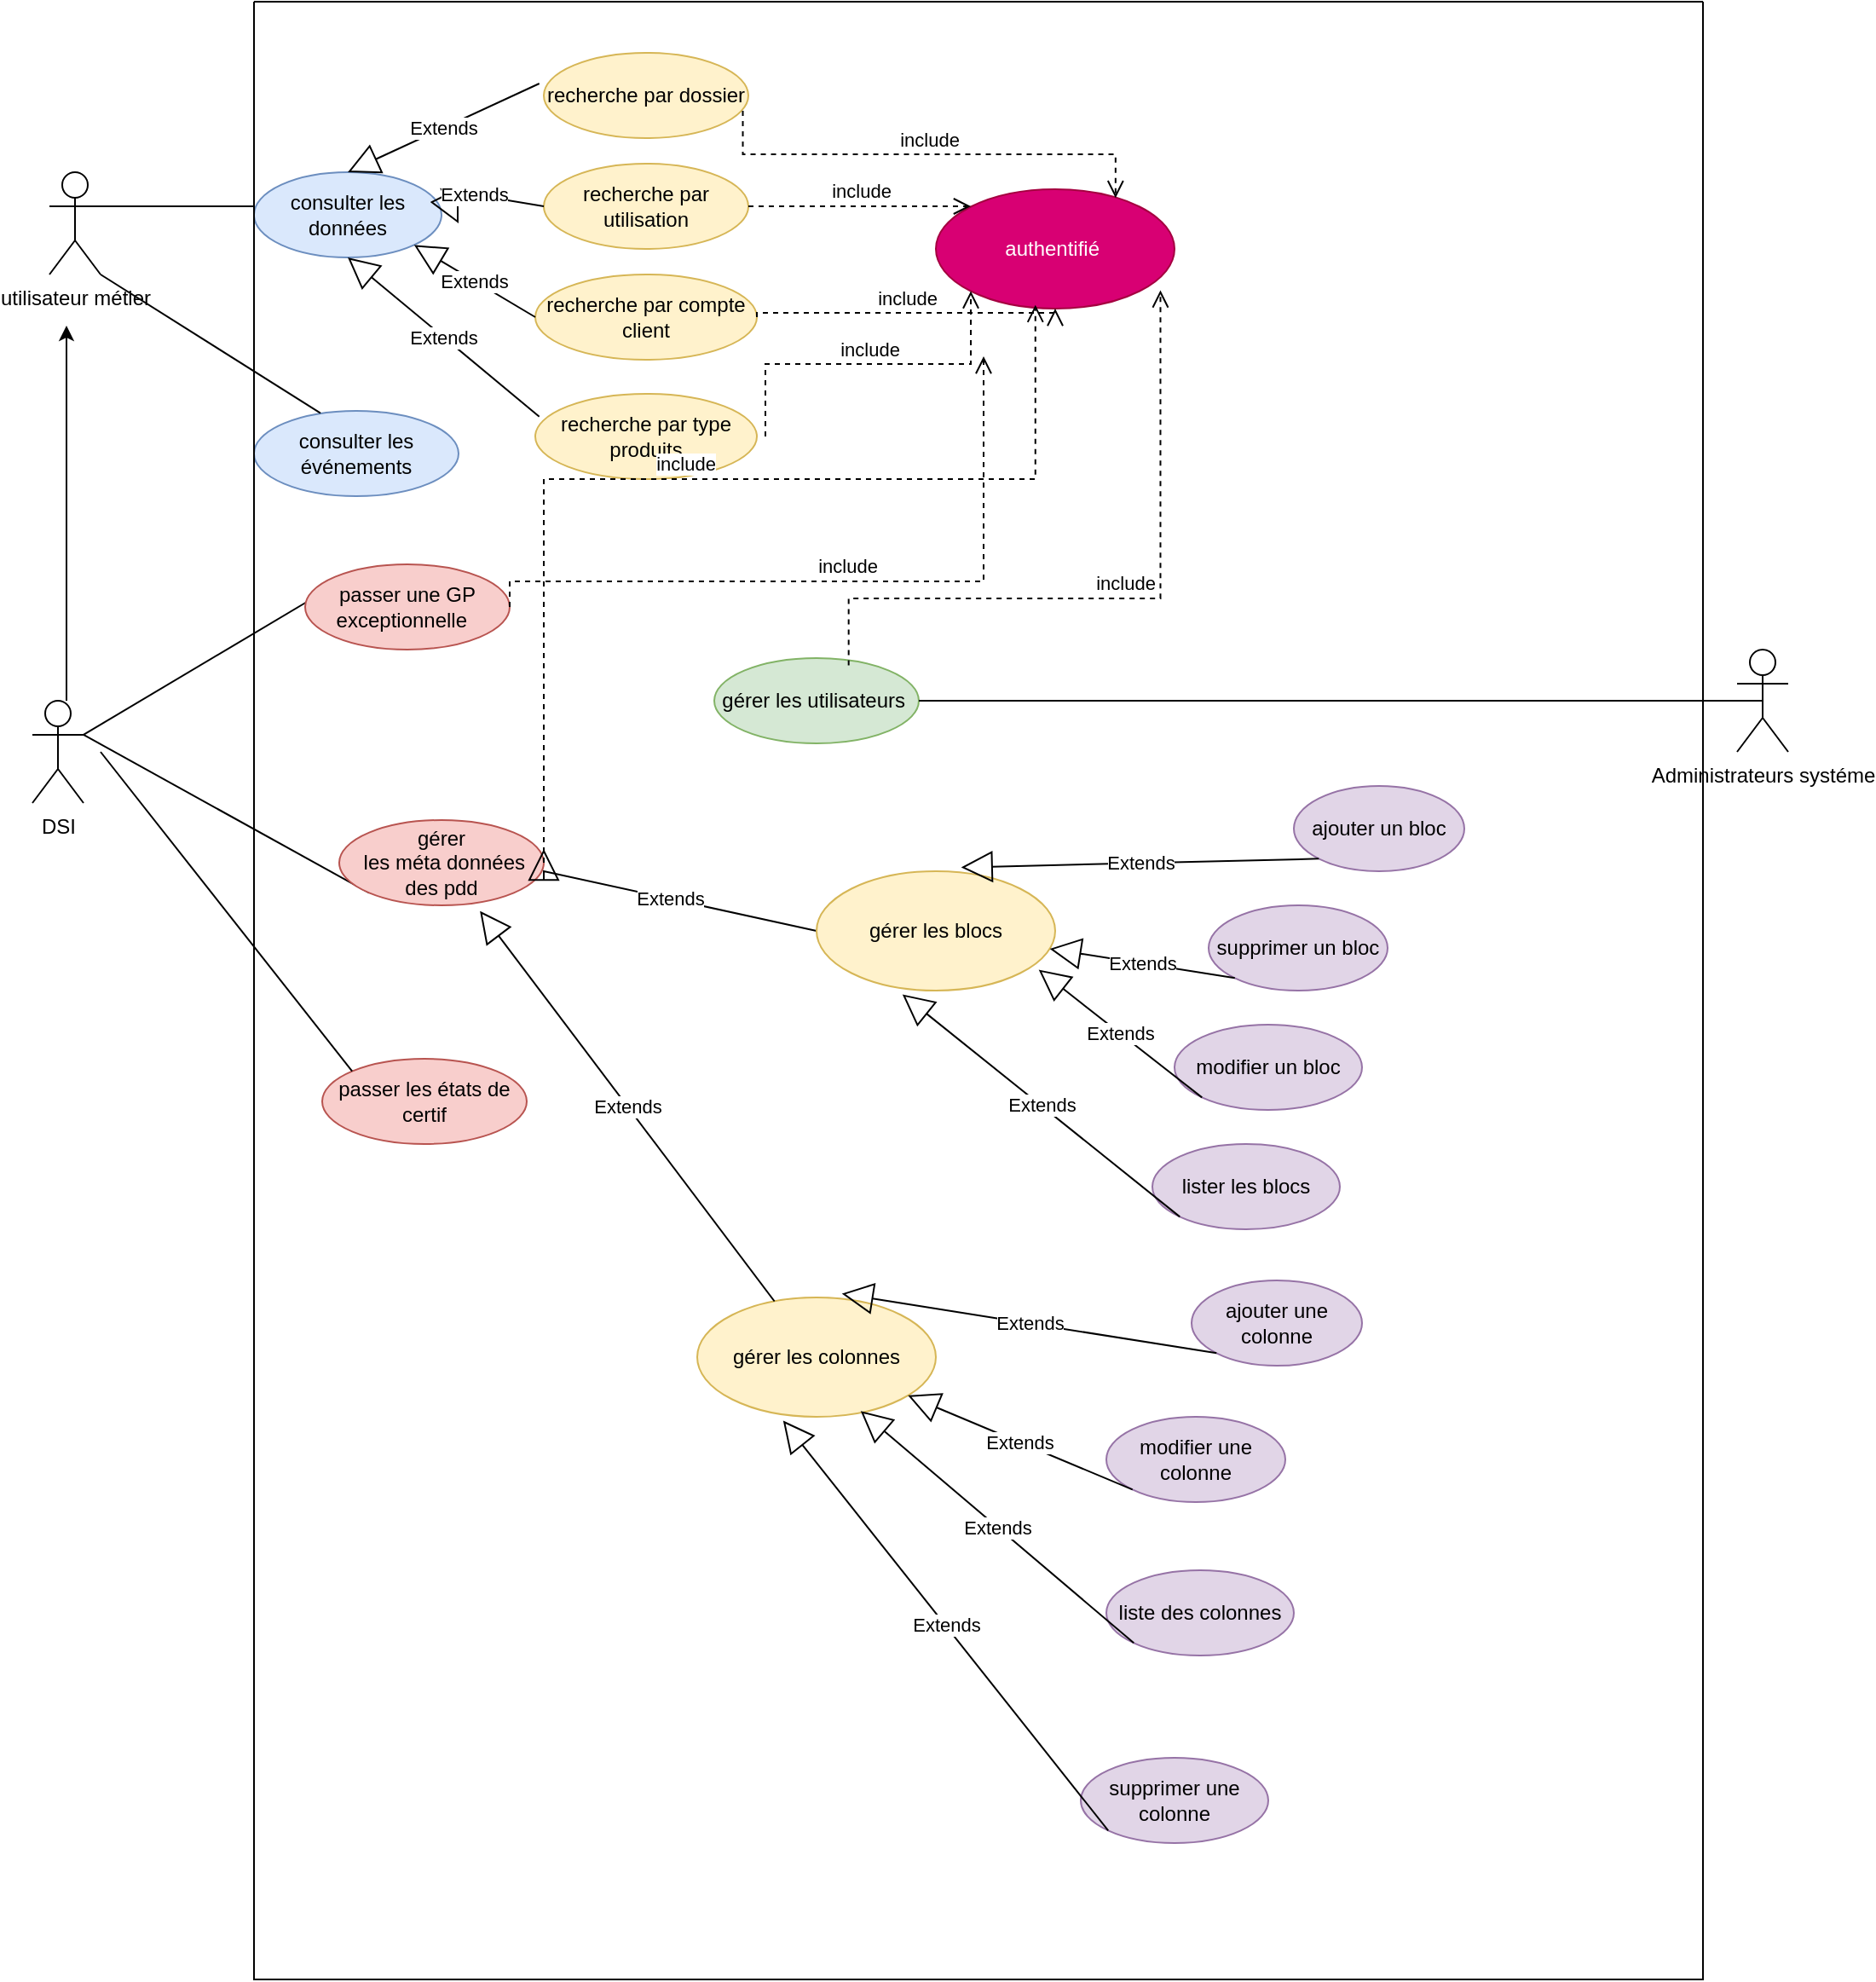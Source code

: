 <mxfile version="21.3.7" type="github">
  <diagram name="Page-1" id="bhAjCOzqrXyWsa4q-K1N">
    <mxGraphModel dx="1588" dy="876" grid="1" gridSize="10" guides="1" tooltips="1" connect="1" arrows="1" fold="1" page="1" pageScale="1" pageWidth="827" pageHeight="1169" math="0" shadow="0">
      <root>
        <mxCell id="0" />
        <mxCell id="1" parent="0" />
        <mxCell id="itYP1xPi_YzojqlcT5Mq-1" value="Administrateurs systéme&lt;br&gt;" style="shape=umlActor;verticalLabelPosition=bottom;verticalAlign=top;html=1;" parent="1" vertex="1">
          <mxGeometry x="1070" y="380" width="30" height="60" as="geometry" />
        </mxCell>
        <mxCell id="3F77wQcPy7nN_nUAgOy0-25" style="edgeStyle=orthogonalEdgeStyle;rounded=0;orthogonalLoop=1;jettySize=auto;html=1;" edge="1" parent="1" source="itYP1xPi_YzojqlcT5Mq-2">
          <mxGeometry relative="1" as="geometry">
            <mxPoint x="90" y="190" as="targetPoint" />
            <Array as="points">
              <mxPoint x="90" y="240" />
              <mxPoint x="90" y="240" />
            </Array>
          </mxGeometry>
        </mxCell>
        <mxCell id="itYP1xPi_YzojqlcT5Mq-2" value="DSI&lt;br&gt;" style="shape=umlActor;verticalLabelPosition=bottom;verticalAlign=top;html=1;" parent="1" vertex="1">
          <mxGeometry x="70" y="410" width="30" height="60" as="geometry" />
        </mxCell>
        <mxCell id="3F77wQcPy7nN_nUAgOy0-2" value="consulter les données" style="ellipse;whiteSpace=wrap;html=1;fillColor=#dae8fc;strokeColor=#6c8ebf;" vertex="1" parent="1">
          <mxGeometry x="200" y="100" width="110" height="50" as="geometry" />
        </mxCell>
        <mxCell id="3F77wQcPy7nN_nUAgOy0-3" value="consulter les événements" style="ellipse;whiteSpace=wrap;html=1;fillColor=#dae8fc;strokeColor=#6c8ebf;" vertex="1" parent="1">
          <mxGeometry x="200" y="240" width="120" height="50" as="geometry" />
        </mxCell>
        <mxCell id="3F77wQcPy7nN_nUAgOy0-4" value="recherche par dossier" style="ellipse;whiteSpace=wrap;html=1;fillColor=#fff2cc;strokeColor=#d6b656;" vertex="1" parent="1">
          <mxGeometry x="370" y="30" width="120" height="50" as="geometry" />
        </mxCell>
        <mxCell id="3F77wQcPy7nN_nUAgOy0-5" value="recherche par utilisation" style="ellipse;whiteSpace=wrap;html=1;fillColor=#fff2cc;strokeColor=#d6b656;" vertex="1" parent="1">
          <mxGeometry x="370" y="95" width="120" height="50" as="geometry" />
        </mxCell>
        <mxCell id="3F77wQcPy7nN_nUAgOy0-6" value="recherche par compte client" style="ellipse;whiteSpace=wrap;html=1;fillColor=#fff2cc;strokeColor=#d6b656;" vertex="1" parent="1">
          <mxGeometry x="365" y="160" width="130" height="50" as="geometry" />
        </mxCell>
        <mxCell id="3F77wQcPy7nN_nUAgOy0-7" value="recherche par type produits" style="ellipse;whiteSpace=wrap;html=1;fillColor=#fff2cc;strokeColor=#d6b656;" vertex="1" parent="1">
          <mxGeometry x="365" y="230" width="130" height="50" as="geometry" />
        </mxCell>
        <mxCell id="3F77wQcPy7nN_nUAgOy0-8" style="edgeStyle=orthogonalEdgeStyle;rounded=0;orthogonalLoop=1;jettySize=auto;html=1;exitX=0.5;exitY=1;exitDx=0;exitDy=0;" edge="1" parent="1" source="3F77wQcPy7nN_nUAgOy0-6" target="3F77wQcPy7nN_nUAgOy0-6">
          <mxGeometry relative="1" as="geometry" />
        </mxCell>
        <mxCell id="3F77wQcPy7nN_nUAgOy0-9" value="Extends" style="endArrow=block;endSize=16;endFill=0;html=1;rounded=0;exitX=-0.022;exitY=0.36;exitDx=0;exitDy=0;exitPerimeter=0;entryX=0.5;entryY=0;entryDx=0;entryDy=0;" edge="1" parent="1" source="3F77wQcPy7nN_nUAgOy0-4" target="3F77wQcPy7nN_nUAgOy0-2">
          <mxGeometry width="160" relative="1" as="geometry">
            <mxPoint x="270" y="160" as="sourcePoint" />
            <mxPoint x="430" y="160" as="targetPoint" />
          </mxGeometry>
        </mxCell>
        <mxCell id="3F77wQcPy7nN_nUAgOy0-10" value="Extends" style="endArrow=block;endSize=16;endFill=0;html=1;rounded=0;exitX=0;exitY=0.5;exitDx=0;exitDy=0;" edge="1" parent="1" source="3F77wQcPy7nN_nUAgOy0-5">
          <mxGeometry width="160" relative="1" as="geometry">
            <mxPoint x="377" y="58" as="sourcePoint" />
            <mxPoint x="320" y="130" as="targetPoint" />
            <Array as="points">
              <mxPoint x="310" y="110" />
            </Array>
          </mxGeometry>
        </mxCell>
        <mxCell id="3F77wQcPy7nN_nUAgOy0-11" value="Extends" style="endArrow=block;endSize=16;endFill=0;html=1;rounded=0;exitX=0;exitY=0.5;exitDx=0;exitDy=0;entryX=1;entryY=1;entryDx=0;entryDy=0;" edge="1" parent="1" source="3F77wQcPy7nN_nUAgOy0-6" target="3F77wQcPy7nN_nUAgOy0-2">
          <mxGeometry width="160" relative="1" as="geometry">
            <mxPoint x="377" y="58" as="sourcePoint" />
            <mxPoint x="265" y="110" as="targetPoint" />
          </mxGeometry>
        </mxCell>
        <mxCell id="3F77wQcPy7nN_nUAgOy0-13" value="Extends" style="endArrow=block;endSize=16;endFill=0;html=1;rounded=0;exitX=0.018;exitY=0.267;exitDx=0;exitDy=0;entryX=0.5;entryY=1;entryDx=0;entryDy=0;exitPerimeter=0;" edge="1" parent="1" source="3F77wQcPy7nN_nUAgOy0-7" target="3F77wQcPy7nN_nUAgOy0-2">
          <mxGeometry width="160" relative="1" as="geometry">
            <mxPoint x="385" y="205" as="sourcePoint" />
            <mxPoint x="314" y="163" as="targetPoint" />
          </mxGeometry>
        </mxCell>
        <mxCell id="3F77wQcPy7nN_nUAgOy0-15" value="" style="line;strokeWidth=1;fillColor=none;align=left;verticalAlign=middle;spacingTop=-1;spacingLeft=3;spacingRight=3;rotatable=0;labelPosition=right;points=[];portConstraint=eastwest;strokeColor=inherit;" vertex="1" parent="1">
          <mxGeometry x="100" y="116" width="100" height="8" as="geometry" />
        </mxCell>
        <mxCell id="3F77wQcPy7nN_nUAgOy0-16" value="" style="endArrow=none;html=1;rounded=0;exitX=1;exitY=1;exitDx=0;exitDy=0;exitPerimeter=0;entryX=0.325;entryY=0.027;entryDx=0;entryDy=0;entryPerimeter=0;" edge="1" parent="1" source="3F77wQcPy7nN_nUAgOy0-30" target="3F77wQcPy7nN_nUAgOy0-3">
          <mxGeometry width="50" height="50" relative="1" as="geometry">
            <mxPoint x="300" y="260" as="sourcePoint" />
            <mxPoint x="350" y="210" as="targetPoint" />
          </mxGeometry>
        </mxCell>
        <mxCell id="3F77wQcPy7nN_nUAgOy0-28" value="" style="endArrow=none;html=1;rounded=0;exitX=1;exitY=0.333;exitDx=0;exitDy=0;exitPerimeter=0;entryX=0;entryY=1;entryDx=0;entryDy=0;" edge="1" parent="1" source="itYP1xPi_YzojqlcT5Mq-2" target="3F77wQcPy7nN_nUAgOy0-26">
          <mxGeometry width="50" height="50" relative="1" as="geometry">
            <mxPoint x="100" y="230" as="sourcePoint" />
            <mxPoint x="238" y="349" as="targetPoint" />
          </mxGeometry>
        </mxCell>
        <mxCell id="3F77wQcPy7nN_nUAgOy0-29" value="" style="endArrow=none;html=1;rounded=0;exitX=1;exitY=0.333;exitDx=0;exitDy=0;exitPerimeter=0;entryX=0.233;entryY=0.12;entryDx=0;entryDy=0;entryPerimeter=0;" edge="1" parent="1" source="itYP1xPi_YzojqlcT5Mq-2" target="3F77wQcPy7nN_nUAgOy0-27">
          <mxGeometry width="50" height="50" relative="1" as="geometry">
            <mxPoint x="110" y="440" as="sourcePoint" />
            <mxPoint x="228" y="403" as="targetPoint" />
          </mxGeometry>
        </mxCell>
        <mxCell id="3F77wQcPy7nN_nUAgOy0-30" value="utilisateur métier&lt;br&gt;" style="shape=umlActor;verticalLabelPosition=bottom;verticalAlign=top;html=1;" vertex="1" parent="1">
          <mxGeometry x="80" y="100" width="30" height="60" as="geometry" />
        </mxCell>
        <mxCell id="3F77wQcPy7nN_nUAgOy0-33" value="gérer les utilisateurs&amp;nbsp;" style="ellipse;whiteSpace=wrap;html=1;fillColor=#d5e8d4;strokeColor=#82b366;" vertex="1" parent="1">
          <mxGeometry x="470" y="385" width="120" height="50" as="geometry" />
        </mxCell>
        <mxCell id="3F77wQcPy7nN_nUAgOy0-34" value="" style="endArrow=none;html=1;rounded=0;entryX=0.5;entryY=0.5;entryDx=0;entryDy=0;entryPerimeter=0;" edge="1" parent="1" source="3F77wQcPy7nN_nUAgOy0-33" target="itYP1xPi_YzojqlcT5Mq-1">
          <mxGeometry width="50" height="50" relative="1" as="geometry">
            <mxPoint x="530" y="310" as="sourcePoint" />
            <mxPoint x="658" y="326" as="targetPoint" />
          </mxGeometry>
        </mxCell>
        <mxCell id="3F77wQcPy7nN_nUAgOy0-35" value="" style="swimlane;startSize=0;" vertex="1" parent="1">
          <mxGeometry x="200" width="850" height="1160" as="geometry" />
        </mxCell>
        <mxCell id="3F77wQcPy7nN_nUAgOy0-36" value="authentifié&amp;nbsp;" style="ellipse;whiteSpace=wrap;html=1;fillColor=#d80073;fontColor=#ffffff;strokeColor=#A50040;" vertex="1" parent="3F77wQcPy7nN_nUAgOy0-35">
          <mxGeometry x="400" y="110" width="140" height="70" as="geometry" />
        </mxCell>
        <mxCell id="3F77wQcPy7nN_nUAgOy0-26" value="gérer&lt;br&gt;&amp;nbsp;les méta données des pdd" style="ellipse;whiteSpace=wrap;html=1;fillColor=#f8cecc;strokeColor=#b85450;" vertex="1" parent="3F77wQcPy7nN_nUAgOy0-35">
          <mxGeometry x="50" y="480" width="120" height="50" as="geometry" />
        </mxCell>
        <mxCell id="3F77wQcPy7nN_nUAgOy0-46" value="include" style="html=1;verticalAlign=bottom;endArrow=open;dashed=1;endSize=8;edgeStyle=elbowEdgeStyle;elbow=vertical;curved=0;rounded=0;entryX=0.417;entryY=0.969;entryDx=0;entryDy=0;exitX=1;exitY=0.5;exitDx=0;exitDy=0;entryPerimeter=0;" edge="1" parent="3F77wQcPy7nN_nUAgOy0-35" source="3F77wQcPy7nN_nUAgOy0-26" target="3F77wQcPy7nN_nUAgOy0-36">
          <mxGeometry relative="1" as="geometry">
            <mxPoint x="399" y="379" as="sourcePoint" />
            <mxPoint x="542" y="179" as="targetPoint" />
            <Array as="points">
              <mxPoint x="180" y="280" />
            </Array>
          </mxGeometry>
        </mxCell>
        <mxCell id="3F77wQcPy7nN_nUAgOy0-27" value="passer une GP exceptionnelle&amp;nbsp;&amp;nbsp;" style="ellipse;whiteSpace=wrap;html=1;fillColor=#f8cecc;strokeColor=#b85450;" vertex="1" parent="3F77wQcPy7nN_nUAgOy0-35">
          <mxGeometry x="30" y="330" width="120" height="50" as="geometry" />
        </mxCell>
        <mxCell id="3F77wQcPy7nN_nUAgOy0-49" value="gérer les colonnes" style="ellipse;whiteSpace=wrap;html=1;fillColor=#fff2cc;strokeColor=#d6b656;" vertex="1" parent="3F77wQcPy7nN_nUAgOy0-35">
          <mxGeometry x="260" y="760" width="140" height="70" as="geometry" />
        </mxCell>
        <mxCell id="3F77wQcPy7nN_nUAgOy0-51" value="passer les états de certif" style="ellipse;whiteSpace=wrap;html=1;fillColor=#f8cecc;strokeColor=#b85450;" vertex="1" parent="3F77wQcPy7nN_nUAgOy0-35">
          <mxGeometry x="40" y="620" width="120" height="50" as="geometry" />
        </mxCell>
        <mxCell id="3F77wQcPy7nN_nUAgOy0-57" value="ajouter une colonne" style="ellipse;whiteSpace=wrap;html=1;fillColor=#e1d5e7;strokeColor=#9673a6;" vertex="1" parent="3F77wQcPy7nN_nUAgOy0-35">
          <mxGeometry x="550" y="750" width="100" height="50" as="geometry" />
        </mxCell>
        <mxCell id="3F77wQcPy7nN_nUAgOy0-56" value="modifier une colonne" style="ellipse;whiteSpace=wrap;html=1;fillColor=#e1d5e7;strokeColor=#9673a6;" vertex="1" parent="3F77wQcPy7nN_nUAgOy0-35">
          <mxGeometry x="500" y="830" width="105" height="50" as="geometry" />
        </mxCell>
        <mxCell id="3F77wQcPy7nN_nUAgOy0-55" value="liste des colonnes" style="ellipse;whiteSpace=wrap;html=1;fillColor=#e1d5e7;strokeColor=#9673a6;" vertex="1" parent="3F77wQcPy7nN_nUAgOy0-35">
          <mxGeometry x="500" y="920" width="110" height="50" as="geometry" />
        </mxCell>
        <mxCell id="3F77wQcPy7nN_nUAgOy0-54" value="supprimer une colonne" style="ellipse;whiteSpace=wrap;html=1;fillColor=#e1d5e7;strokeColor=#9673a6;" vertex="1" parent="3F77wQcPy7nN_nUAgOy0-35">
          <mxGeometry x="485" y="1030" width="110" height="50" as="geometry" />
        </mxCell>
        <mxCell id="3F77wQcPy7nN_nUAgOy0-58" value="Extends" style="endArrow=block;endSize=16;endFill=0;html=1;rounded=0;exitX=0;exitY=0.5;exitDx=0;exitDy=0;entryX=0.5;entryY=1;entryDx=0;entryDy=0;" edge="1" parent="3F77wQcPy7nN_nUAgOy0-35" source="3F77wQcPy7nN_nUAgOy0-66">
          <mxGeometry width="160" relative="1" as="geometry">
            <mxPoint x="249.24" y="491.1" as="sourcePoint" />
            <mxPoint x="170" y="497" as="targetPoint" />
            <Array as="points">
              <mxPoint x="170" y="510" />
            </Array>
          </mxGeometry>
        </mxCell>
        <mxCell id="3F77wQcPy7nN_nUAgOy0-61" value="Extends" style="endArrow=block;endSize=16;endFill=0;html=1;rounded=0;entryX=0.688;entryY=1.067;entryDx=0;entryDy=0;entryPerimeter=0;" edge="1" parent="3F77wQcPy7nN_nUAgOy0-35" source="3F77wQcPy7nN_nUAgOy0-49" target="3F77wQcPy7nN_nUAgOy0-26">
          <mxGeometry width="160" relative="1" as="geometry">
            <mxPoint x="259" y="501" as="sourcePoint" />
            <mxPoint x="180" y="507" as="targetPoint" />
            <Array as="points" />
          </mxGeometry>
        </mxCell>
        <mxCell id="3F77wQcPy7nN_nUAgOy0-62" value="Extends" style="endArrow=block;endSize=16;endFill=0;html=1;rounded=0;entryX=0.36;entryY=1.032;entryDx=0;entryDy=0;entryPerimeter=0;exitX=0;exitY=1;exitDx=0;exitDy=0;" edge="1" parent="3F77wQcPy7nN_nUAgOy0-35" source="3F77wQcPy7nN_nUAgOy0-54" target="3F77wQcPy7nN_nUAgOy0-49">
          <mxGeometry width="160" relative="1" as="geometry">
            <mxPoint x="259" y="578" as="sourcePoint" />
            <mxPoint x="143" y="543" as="targetPoint" />
            <Array as="points" />
          </mxGeometry>
        </mxCell>
        <mxCell id="3F77wQcPy7nN_nUAgOy0-64" value="Extends" style="endArrow=block;endSize=16;endFill=0;html=1;rounded=0;exitX=0;exitY=1;exitDx=0;exitDy=0;" edge="1" parent="3F77wQcPy7nN_nUAgOy0-35" source="3F77wQcPy7nN_nUAgOy0-56" target="3F77wQcPy7nN_nUAgOy0-49">
          <mxGeometry width="160" relative="1" as="geometry">
            <mxPoint x="436" y="713" as="sourcePoint" />
            <mxPoint x="300" y="632" as="targetPoint" />
            <Array as="points" />
          </mxGeometry>
        </mxCell>
        <mxCell id="3F77wQcPy7nN_nUAgOy0-65" value="Extends" style="endArrow=block;endSize=16;endFill=0;html=1;rounded=0;exitX=0;exitY=1;exitDx=0;exitDy=0;entryX=0.606;entryY=-0.032;entryDx=0;entryDy=0;entryPerimeter=0;" edge="1" parent="3F77wQcPy7nN_nUAgOy0-35" source="3F77wQcPy7nN_nUAgOy0-57" target="3F77wQcPy7nN_nUAgOy0-49">
          <mxGeometry width="160" relative="1" as="geometry">
            <mxPoint x="436" y="643" as="sourcePoint" />
            <mxPoint x="340" y="610" as="targetPoint" />
            <Array as="points" />
          </mxGeometry>
        </mxCell>
        <mxCell id="3F77wQcPy7nN_nUAgOy0-63" value="Extends" style="endArrow=block;endSize=16;endFill=0;html=1;rounded=0;exitX=0;exitY=1;exitDx=0;exitDy=0;entryX=0.685;entryY=0.952;entryDx=0;entryDy=0;entryPerimeter=0;" edge="1" parent="3F77wQcPy7nN_nUAgOy0-35" source="3F77wQcPy7nN_nUAgOy0-55" target="3F77wQcPy7nN_nUAgOy0-49">
          <mxGeometry width="160" relative="1" as="geometry">
            <mxPoint x="406" y="713" as="sourcePoint" />
            <mxPoint x="330" y="600" as="targetPoint" />
            <Array as="points" />
          </mxGeometry>
        </mxCell>
        <mxCell id="3F77wQcPy7nN_nUAgOy0-66" value="gérer les blocs" style="ellipse;whiteSpace=wrap;html=1;fillColor=#fff2cc;strokeColor=#d6b656;" vertex="1" parent="3F77wQcPy7nN_nUAgOy0-35">
          <mxGeometry x="330" y="510" width="140" height="70" as="geometry" />
        </mxCell>
        <mxCell id="3F77wQcPy7nN_nUAgOy0-67" value="ajouter un bloc" style="ellipse;whiteSpace=wrap;html=1;fillColor=#e1d5e7;strokeColor=#9673a6;" vertex="1" parent="3F77wQcPy7nN_nUAgOy0-35">
          <mxGeometry x="610" y="460" width="100" height="50" as="geometry" />
        </mxCell>
        <mxCell id="3F77wQcPy7nN_nUAgOy0-68" value="supprimer un bloc" style="ellipse;whiteSpace=wrap;html=1;fillColor=#e1d5e7;strokeColor=#9673a6;" vertex="1" parent="3F77wQcPy7nN_nUAgOy0-35">
          <mxGeometry x="560" y="530" width="105" height="50" as="geometry" />
        </mxCell>
        <mxCell id="3F77wQcPy7nN_nUAgOy0-69" value="modifier un bloc" style="ellipse;whiteSpace=wrap;html=1;fillColor=#e1d5e7;strokeColor=#9673a6;" vertex="1" parent="3F77wQcPy7nN_nUAgOy0-35">
          <mxGeometry x="540" y="600" width="110" height="50" as="geometry" />
        </mxCell>
        <mxCell id="3F77wQcPy7nN_nUAgOy0-70" value="lister les blocs" style="ellipse;whiteSpace=wrap;html=1;fillColor=#e1d5e7;strokeColor=#9673a6;" vertex="1" parent="3F77wQcPy7nN_nUAgOy0-35">
          <mxGeometry x="527" y="670" width="110" height="50" as="geometry" />
        </mxCell>
        <mxCell id="3F77wQcPy7nN_nUAgOy0-71" value="Extends" style="endArrow=block;endSize=16;endFill=0;html=1;rounded=0;entryX=0.36;entryY=1.032;entryDx=0;entryDy=0;entryPerimeter=0;exitX=0;exitY=1;exitDx=0;exitDy=0;" edge="1" parent="3F77wQcPy7nN_nUAgOy0-35" source="3F77wQcPy7nN_nUAgOy0-70" target="3F77wQcPy7nN_nUAgOy0-66">
          <mxGeometry width="160" relative="1" as="geometry">
            <mxPoint x="329" y="328" as="sourcePoint" />
            <mxPoint x="213" y="293" as="targetPoint" />
            <Array as="points" />
          </mxGeometry>
        </mxCell>
        <mxCell id="3F77wQcPy7nN_nUAgOy0-72" value="Extends" style="endArrow=block;endSize=16;endFill=0;html=1;rounded=0;exitX=0;exitY=1;exitDx=0;exitDy=0;" edge="1" parent="3F77wQcPy7nN_nUAgOy0-35" source="3F77wQcPy7nN_nUAgOy0-68" target="3F77wQcPy7nN_nUAgOy0-66">
          <mxGeometry width="160" relative="1" as="geometry">
            <mxPoint x="506" y="463" as="sourcePoint" />
            <mxPoint x="370" y="382" as="targetPoint" />
            <Array as="points" />
          </mxGeometry>
        </mxCell>
        <mxCell id="3F77wQcPy7nN_nUAgOy0-73" value="Extends" style="endArrow=block;endSize=16;endFill=0;html=1;rounded=0;exitX=0;exitY=1;exitDx=0;exitDy=0;entryX=0.606;entryY=-0.032;entryDx=0;entryDy=0;entryPerimeter=0;" edge="1" parent="3F77wQcPy7nN_nUAgOy0-35" source="3F77wQcPy7nN_nUAgOy0-67" target="3F77wQcPy7nN_nUAgOy0-66">
          <mxGeometry width="160" relative="1" as="geometry">
            <mxPoint x="506" y="393" as="sourcePoint" />
            <mxPoint x="410" y="360" as="targetPoint" />
            <Array as="points" />
          </mxGeometry>
        </mxCell>
        <mxCell id="3F77wQcPy7nN_nUAgOy0-74" value="Extends" style="endArrow=block;endSize=16;endFill=0;html=1;rounded=0;exitX=0;exitY=1;exitDx=0;exitDy=0;entryX=0.931;entryY=0.825;entryDx=0;entryDy=0;entryPerimeter=0;" edge="1" parent="3F77wQcPy7nN_nUAgOy0-35" source="3F77wQcPy7nN_nUAgOy0-69" target="3F77wQcPy7nN_nUAgOy0-66">
          <mxGeometry width="160" relative="1" as="geometry">
            <mxPoint x="476" y="463" as="sourcePoint" />
            <mxPoint x="400" y="350" as="targetPoint" />
            <Array as="points" />
          </mxGeometry>
        </mxCell>
        <mxCell id="3F77wQcPy7nN_nUAgOy0-41" value="include" style="html=1;verticalAlign=bottom;endArrow=open;dashed=1;endSize=8;edgeStyle=elbowEdgeStyle;elbow=vertical;curved=0;rounded=0;entryX=0;entryY=1;entryDx=0;entryDy=0;" edge="1" parent="1" target="3F77wQcPy7nN_nUAgOy0-36">
          <mxGeometry relative="1" as="geometry">
            <mxPoint x="500" y="255" as="sourcePoint" />
            <mxPoint x="320" y="300" as="targetPoint" />
          </mxGeometry>
        </mxCell>
        <mxCell id="3F77wQcPy7nN_nUAgOy0-42" value="include" style="html=1;verticalAlign=bottom;endArrow=open;dashed=1;endSize=8;edgeStyle=elbowEdgeStyle;elbow=vertical;curved=0;rounded=0;entryX=0.753;entryY=0.073;entryDx=0;entryDy=0;exitX=0.973;exitY=0.68;exitDx=0;exitDy=0;exitPerimeter=0;entryPerimeter=0;" edge="1" parent="1" source="3F77wQcPy7nN_nUAgOy0-4" target="3F77wQcPy7nN_nUAgOy0-36">
          <mxGeometry relative="1" as="geometry">
            <mxPoint x="470" y="365" as="sourcePoint" />
            <mxPoint x="651" y="255" as="targetPoint" />
          </mxGeometry>
        </mxCell>
        <mxCell id="3F77wQcPy7nN_nUAgOy0-43" value="include" style="html=1;verticalAlign=bottom;endArrow=open;dashed=1;endSize=8;edgeStyle=elbowEdgeStyle;elbow=vertical;curved=0;rounded=0;exitX=1;exitY=0.5;exitDx=0;exitDy=0;" edge="1" parent="1" source="3F77wQcPy7nN_nUAgOy0-6" target="3F77wQcPy7nN_nUAgOy0-36">
          <mxGeometry relative="1" as="geometry">
            <mxPoint x="420" y="320" as="sourcePoint" />
            <mxPoint x="601" y="210" as="targetPoint" />
          </mxGeometry>
        </mxCell>
        <mxCell id="3F77wQcPy7nN_nUAgOy0-44" value="include" style="html=1;verticalAlign=bottom;endArrow=open;dashed=1;endSize=8;edgeStyle=elbowEdgeStyle;elbow=vertical;curved=0;rounded=0;exitX=1;exitY=0.5;exitDx=0;exitDy=0;entryX=0;entryY=0;entryDx=0;entryDy=0;" edge="1" parent="1" source="3F77wQcPy7nN_nUAgOy0-5" target="3F77wQcPy7nN_nUAgOy0-36">
          <mxGeometry relative="1" as="geometry">
            <mxPoint x="505" y="195" as="sourcePoint" />
            <mxPoint x="583" y="195" as="targetPoint" />
          </mxGeometry>
        </mxCell>
        <mxCell id="3F77wQcPy7nN_nUAgOy0-45" value="include" style="html=1;verticalAlign=bottom;endArrow=open;dashed=1;endSize=8;edgeStyle=elbowEdgeStyle;elbow=vertical;curved=0;rounded=0;entryX=0.941;entryY=0.846;entryDx=0;entryDy=0;exitX=0.657;exitY=0.085;exitDx=0;exitDy=0;exitPerimeter=0;entryPerimeter=0;" edge="1" parent="1" source="3F77wQcPy7nN_nUAgOy0-33" target="3F77wQcPy7nN_nUAgOy0-36">
          <mxGeometry relative="1" as="geometry">
            <mxPoint x="500" y="277" as="sourcePoint" />
            <mxPoint x="590" y="199" as="targetPoint" />
            <Array as="points">
              <mxPoint x="660" y="350" />
            </Array>
          </mxGeometry>
        </mxCell>
        <mxCell id="3F77wQcPy7nN_nUAgOy0-47" value="include" style="html=1;verticalAlign=bottom;endArrow=open;dashed=1;endSize=8;edgeStyle=elbowEdgeStyle;elbow=vertical;curved=0;rounded=0;entryX=0.417;entryY=0.969;entryDx=0;entryDy=0;exitX=1;exitY=0.5;exitDx=0;exitDy=0;entryPerimeter=0;" edge="1" parent="1" source="3F77wQcPy7nN_nUAgOy0-27">
          <mxGeometry relative="1" as="geometry">
            <mxPoint x="330" y="385" as="sourcePoint" />
            <mxPoint x="628" y="208" as="targetPoint" />
            <Array as="points">
              <mxPoint x="380" y="340" />
              <mxPoint x="410" y="340" />
              <mxPoint x="420" y="340" />
              <mxPoint x="380" y="320" />
              <mxPoint x="350" y="310" />
            </Array>
          </mxGeometry>
        </mxCell>
        <mxCell id="3F77wQcPy7nN_nUAgOy0-52" value="" style="endArrow=none;html=1;rounded=0;exitX=1;exitY=0.333;exitDx=0;exitDy=0;exitPerimeter=0;entryX=0;entryY=0;entryDx=0;entryDy=0;" edge="1" parent="1" target="3F77wQcPy7nN_nUAgOy0-51">
          <mxGeometry width="50" height="50" relative="1" as="geometry">
            <mxPoint x="110" y="440" as="sourcePoint" />
            <mxPoint x="238" y="553" as="targetPoint" />
          </mxGeometry>
        </mxCell>
      </root>
    </mxGraphModel>
  </diagram>
</mxfile>
